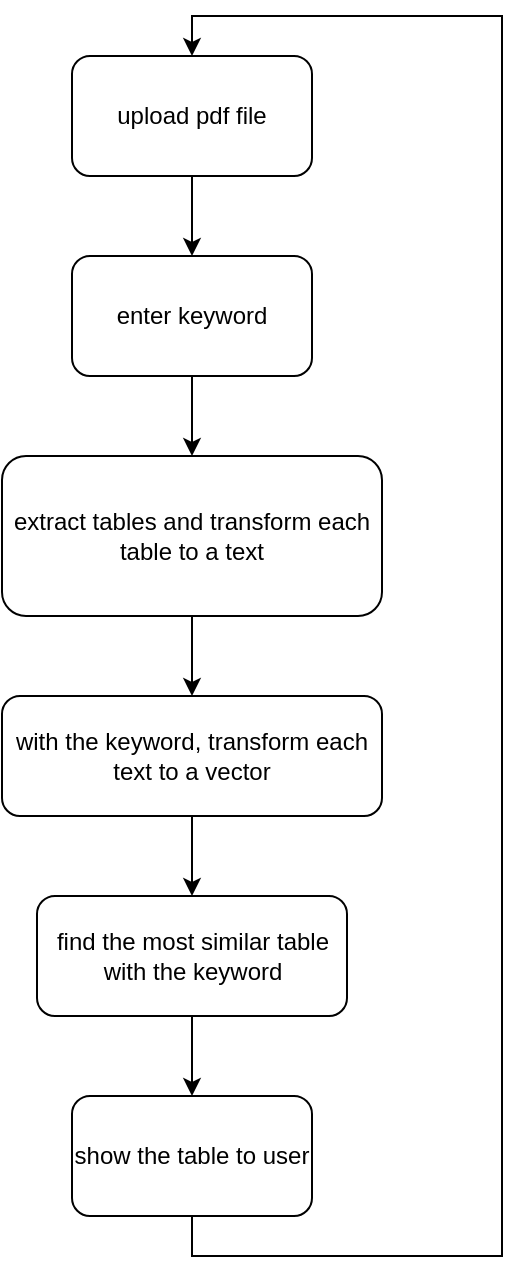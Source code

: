 <mxfile version="22.1.3" type="device">
  <diagram id="C5RBs43oDa-KdzZeNtuy" name="Page-1">
    <mxGraphModel dx="954" dy="528" grid="1" gridSize="10" guides="1" tooltips="1" connect="1" arrows="1" fold="1" page="1" pageScale="1" pageWidth="827" pageHeight="1169" math="0" shadow="0">
      <root>
        <mxCell id="WIyWlLk6GJQsqaUBKTNV-0" />
        <mxCell id="WIyWlLk6GJQsqaUBKTNV-1" parent="WIyWlLk6GJQsqaUBKTNV-0" />
        <mxCell id="FcLP4OEfOv_FY118ZSk2-7" style="edgeStyle=orthogonalEdgeStyle;rounded=0;orthogonalLoop=1;jettySize=auto;html=1;entryX=0.5;entryY=0;entryDx=0;entryDy=0;" edge="1" parent="WIyWlLk6GJQsqaUBKTNV-1" source="FcLP4OEfOv_FY118ZSk2-0" target="FcLP4OEfOv_FY118ZSk2-14">
          <mxGeometry relative="1" as="geometry" />
        </mxCell>
        <mxCell id="FcLP4OEfOv_FY118ZSk2-0" value="upload pdf file" style="rounded=1;whiteSpace=wrap;html=1;" vertex="1" parent="WIyWlLk6GJQsqaUBKTNV-1">
          <mxGeometry x="125" y="120" width="120" height="60" as="geometry" />
        </mxCell>
        <mxCell id="FcLP4OEfOv_FY118ZSk2-11" style="edgeStyle=orthogonalEdgeStyle;rounded=0;orthogonalLoop=1;jettySize=auto;html=1;exitX=0.5;exitY=1;exitDx=0;exitDy=0;" edge="1" parent="WIyWlLk6GJQsqaUBKTNV-1" source="FcLP4OEfOv_FY118ZSk2-3" target="FcLP4OEfOv_FY118ZSk2-9">
          <mxGeometry relative="1" as="geometry" />
        </mxCell>
        <mxCell id="FcLP4OEfOv_FY118ZSk2-3" value="extract tables and transform each table to a text" style="rounded=1;whiteSpace=wrap;html=1;" vertex="1" parent="WIyWlLk6GJQsqaUBKTNV-1">
          <mxGeometry x="90" y="320" width="190" height="80" as="geometry" />
        </mxCell>
        <mxCell id="FcLP4OEfOv_FY118ZSk2-13" style="edgeStyle=orthogonalEdgeStyle;rounded=0;orthogonalLoop=1;jettySize=auto;html=1;exitX=0.5;exitY=1;exitDx=0;exitDy=0;entryX=0.5;entryY=0;entryDx=0;entryDy=0;" edge="1" parent="WIyWlLk6GJQsqaUBKTNV-1" source="FcLP4OEfOv_FY118ZSk2-9" target="FcLP4OEfOv_FY118ZSk2-12">
          <mxGeometry relative="1" as="geometry" />
        </mxCell>
        <mxCell id="FcLP4OEfOv_FY118ZSk2-9" value="with the keyword, transform each text to a vector" style="rounded=1;whiteSpace=wrap;html=1;" vertex="1" parent="WIyWlLk6GJQsqaUBKTNV-1">
          <mxGeometry x="90" y="440" width="190" height="60" as="geometry" />
        </mxCell>
        <mxCell id="FcLP4OEfOv_FY118ZSk2-18" style="edgeStyle=orthogonalEdgeStyle;rounded=0;orthogonalLoop=1;jettySize=auto;html=1;exitX=0.5;exitY=1;exitDx=0;exitDy=0;entryX=0.5;entryY=0;entryDx=0;entryDy=0;" edge="1" parent="WIyWlLk6GJQsqaUBKTNV-1" source="FcLP4OEfOv_FY118ZSk2-12" target="FcLP4OEfOv_FY118ZSk2-17">
          <mxGeometry relative="1" as="geometry" />
        </mxCell>
        <mxCell id="FcLP4OEfOv_FY118ZSk2-12" value="find the most similar table with the keyword" style="rounded=1;whiteSpace=wrap;html=1;" vertex="1" parent="WIyWlLk6GJQsqaUBKTNV-1">
          <mxGeometry x="107.5" y="540" width="155" height="60" as="geometry" />
        </mxCell>
        <mxCell id="FcLP4OEfOv_FY118ZSk2-16" style="edgeStyle=orthogonalEdgeStyle;rounded=0;orthogonalLoop=1;jettySize=auto;html=1;entryX=0.5;entryY=0;entryDx=0;entryDy=0;" edge="1" parent="WIyWlLk6GJQsqaUBKTNV-1" source="FcLP4OEfOv_FY118ZSk2-14" target="FcLP4OEfOv_FY118ZSk2-3">
          <mxGeometry relative="1" as="geometry" />
        </mxCell>
        <mxCell id="FcLP4OEfOv_FY118ZSk2-14" value="enter keyword" style="rounded=1;whiteSpace=wrap;html=1;" vertex="1" parent="WIyWlLk6GJQsqaUBKTNV-1">
          <mxGeometry x="125" y="220" width="120" height="60" as="geometry" />
        </mxCell>
        <mxCell id="FcLP4OEfOv_FY118ZSk2-19" style="edgeStyle=orthogonalEdgeStyle;rounded=0;orthogonalLoop=1;jettySize=auto;html=1;exitX=0.5;exitY=1;exitDx=0;exitDy=0;entryX=0.5;entryY=0;entryDx=0;entryDy=0;" edge="1" parent="WIyWlLk6GJQsqaUBKTNV-1" source="FcLP4OEfOv_FY118ZSk2-17" target="FcLP4OEfOv_FY118ZSk2-0">
          <mxGeometry relative="1" as="geometry">
            <mxPoint x="360" y="260" as="targetPoint" />
            <Array as="points">
              <mxPoint x="185" y="720" />
              <mxPoint x="340" y="720" />
              <mxPoint x="340" y="100" />
              <mxPoint x="185" y="100" />
            </Array>
          </mxGeometry>
        </mxCell>
        <mxCell id="FcLP4OEfOv_FY118ZSk2-17" value="show the table to user" style="rounded=1;whiteSpace=wrap;html=1;" vertex="1" parent="WIyWlLk6GJQsqaUBKTNV-1">
          <mxGeometry x="125" y="640" width="120" height="60" as="geometry" />
        </mxCell>
      </root>
    </mxGraphModel>
  </diagram>
</mxfile>
